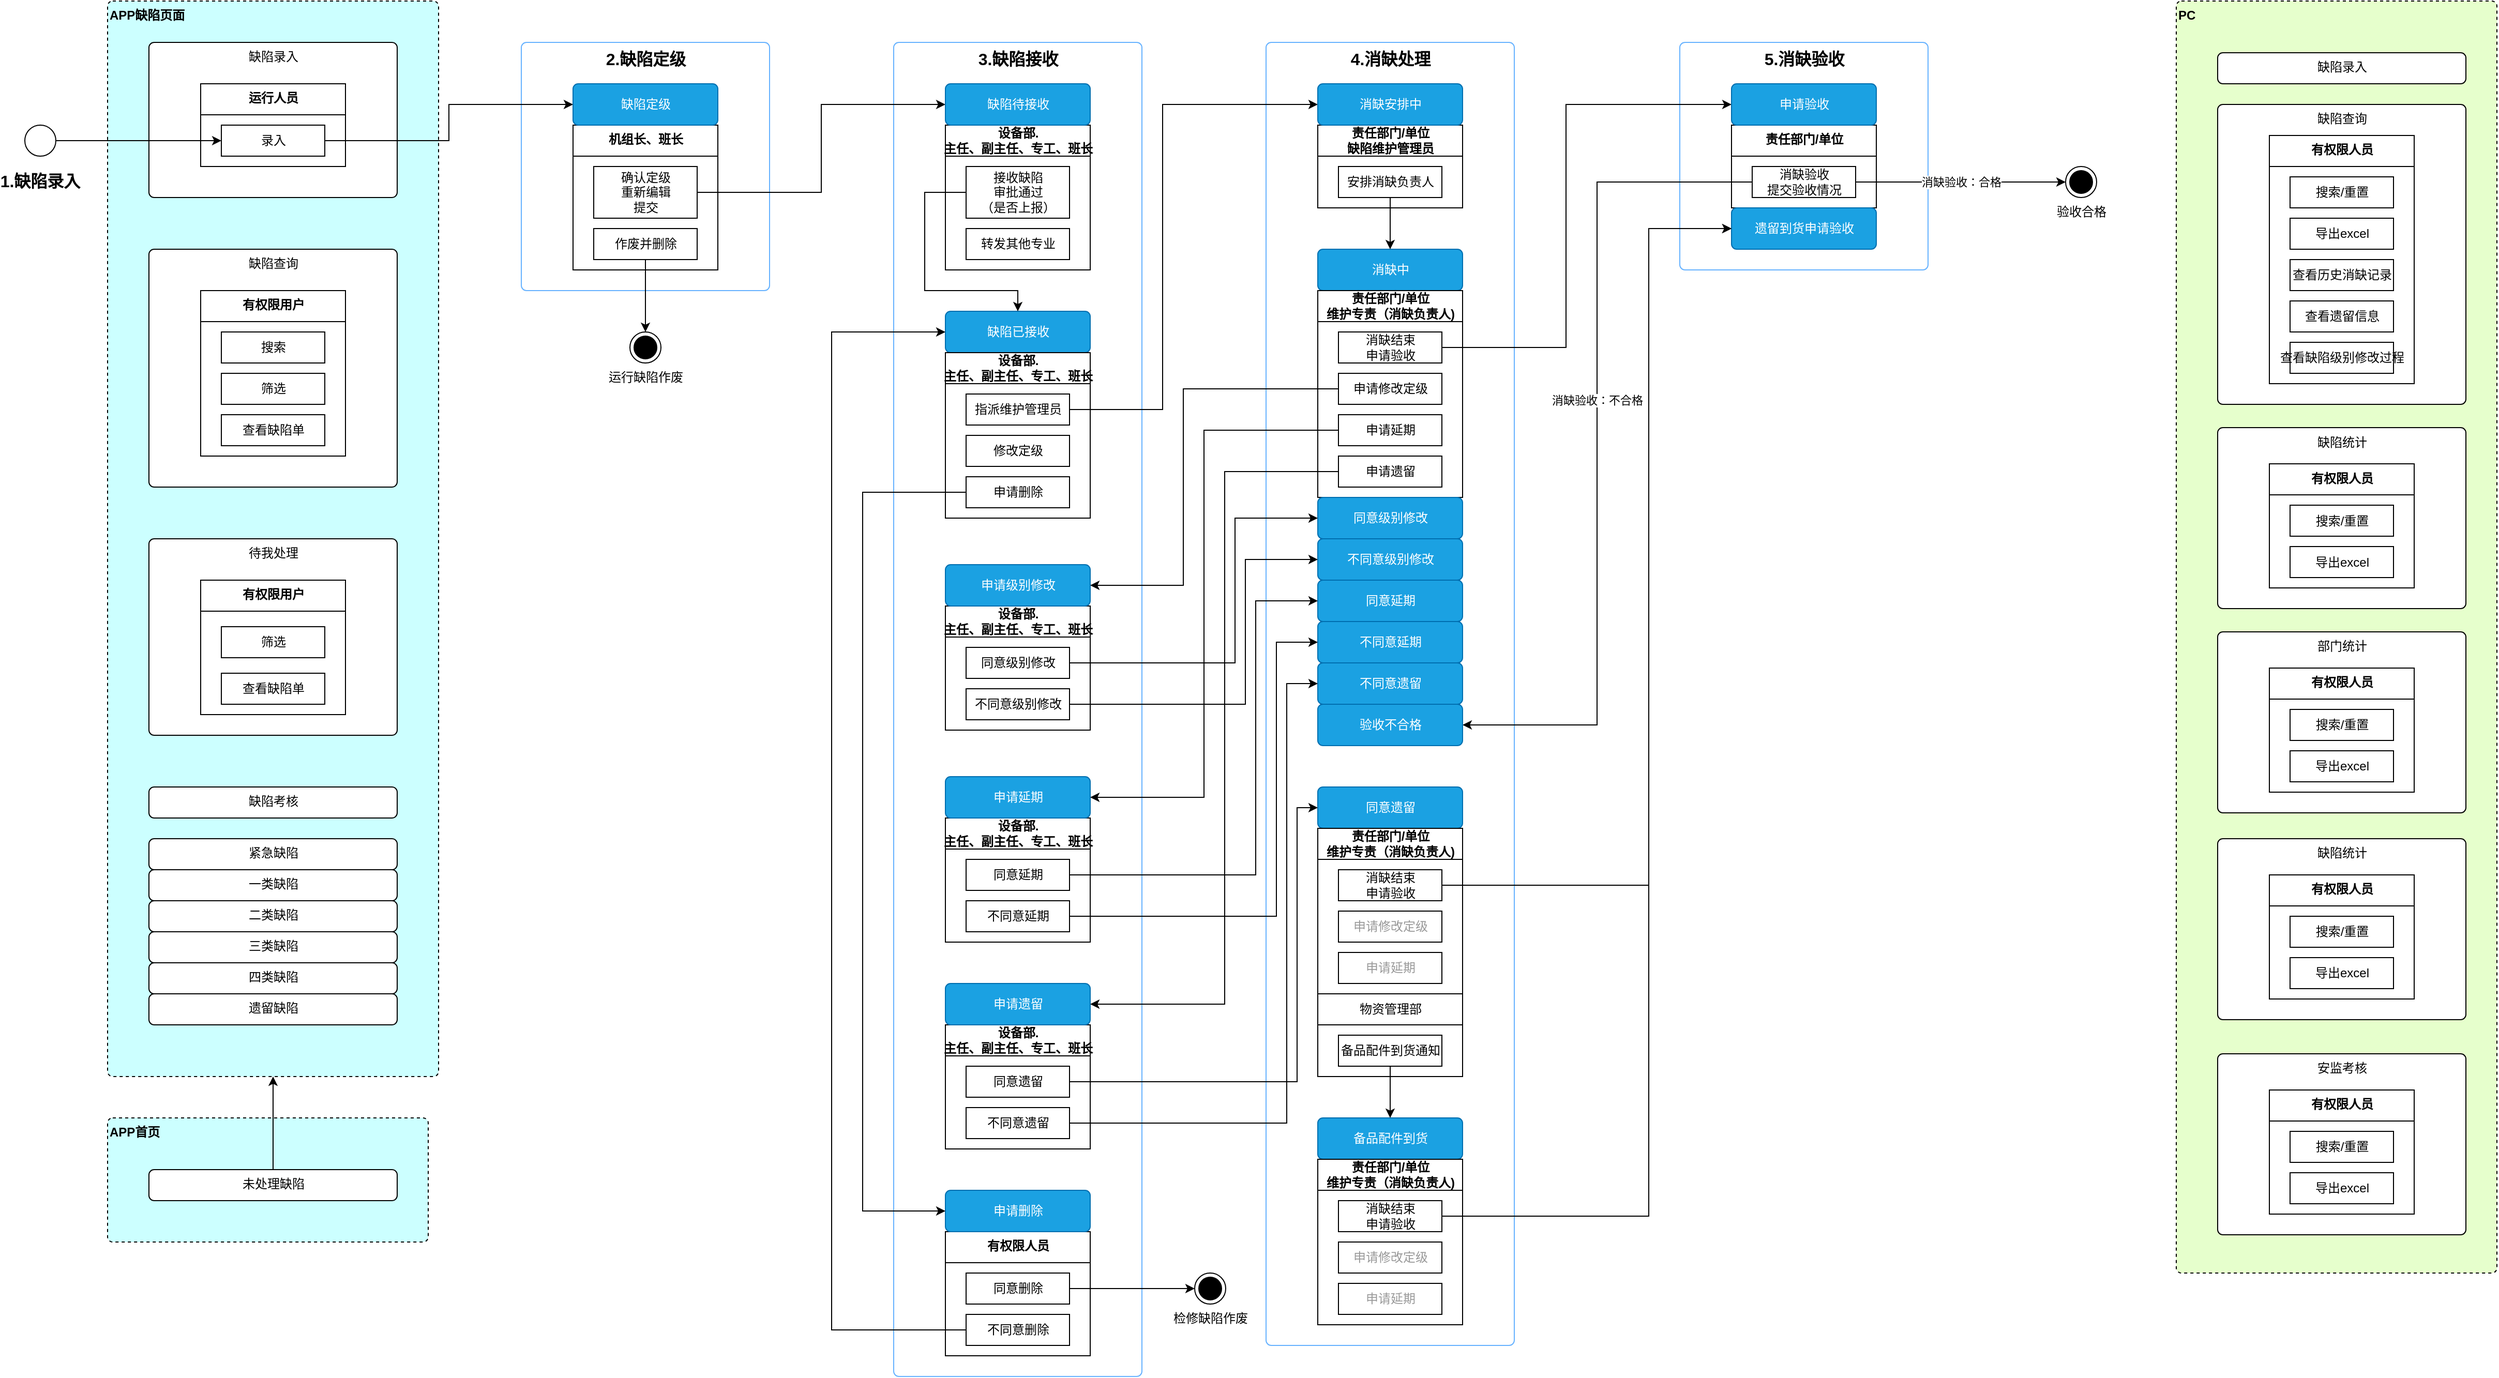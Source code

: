 <mxfile>
    <diagram id="VIUhsGWNbfFCVJHX2bP4" name="第 1 页">
        <mxGraphModel dx="786" dy="628" grid="1" gridSize="10" guides="1" tooltips="1" connect="1" arrows="1" fold="1" page="1" pageScale="1" pageWidth="827" pageHeight="1169" background="none" math="0" shadow="0">
            <root>
                <mxCell id="0"/>
                <mxCell id="1" parent="0"/>
                <mxCell id="275" value="APP缺陷页面" style="html=1;align=left;verticalAlign=top;rounded=1;absoluteArcSize=1;arcSize=10;dashed=1;strokeColor=#000000;fontColor=#000000;fillColor=#CCFFFF;fontStyle=1;fontFamily=Helvetica;" parent="1" vertex="1">
                    <mxGeometry x="120" y="40" width="320" height="1040" as="geometry"/>
                </mxCell>
                <mxCell id="4" value="缺陷录入" style="html=1;align=center;verticalAlign=top;rounded=1;absoluteArcSize=1;arcSize=10;dashed=0;fontFamily=Helvetica;fontSize=12;fillColor=#FFFFFF;" parent="1" vertex="1">
                    <mxGeometry x="160" y="80" width="240" height="150" as="geometry"/>
                </mxCell>
                <mxCell id="6" value="2.缺陷定级" style="html=1;align=center;verticalAlign=top;rounded=1;absoluteArcSize=1;arcSize=10;dashed=0;labelBorderColor=none;strokeColor=#66B2FF;fontStyle=1;fontSize=16;fontFamily=Helvetica;" parent="1" vertex="1">
                    <mxGeometry x="520" y="80" width="240" height="240" as="geometry"/>
                </mxCell>
                <mxCell id="7" value="3.缺陷接收" style="html=1;align=center;verticalAlign=top;rounded=1;absoluteArcSize=1;arcSize=10;dashed=0;labelBorderColor=none;strokeColor=#66B2FF;fontStyle=1;fontSize=16;fontFamily=Helvetica;" parent="1" vertex="1">
                    <mxGeometry x="880" y="80" width="240" height="1290" as="geometry"/>
                </mxCell>
                <mxCell id="8" value="4.消缺处理" style="html=1;align=center;verticalAlign=top;rounded=1;absoluteArcSize=1;arcSize=10;dashed=0;labelBorderColor=none;strokeColor=#66B2FF;fontStyle=1;fontSize=16;fontFamily=Helvetica;" parent="1" vertex="1">
                    <mxGeometry x="1240" y="80" width="240" height="1260" as="geometry"/>
                </mxCell>
                <mxCell id="9" value="5.消缺验收" style="html=1;align=center;verticalAlign=top;rounded=1;absoluteArcSize=1;arcSize=10;dashed=0;labelBorderColor=none;strokeColor=#66B2FF;fontStyle=1;fontSize=16;fontFamily=Helvetica;" parent="1" vertex="1">
                    <mxGeometry x="1640" y="80" width="240" height="220" as="geometry"/>
                </mxCell>
                <mxCell id="11" value="缺陷查询" style="html=1;align=center;verticalAlign=top;rounded=1;absoluteArcSize=1;arcSize=10;dashed=0;fontFamily=Helvetica;fontSize=12;fillColor=#FFFFFF;" parent="1" vertex="1">
                    <mxGeometry x="160" y="280" width="240" height="230" as="geometry"/>
                </mxCell>
                <mxCell id="15" value="缺陷考核" style="html=1;align=center;verticalAlign=top;rounded=1;absoluteArcSize=1;arcSize=10;dashed=0;fontFamily=Helvetica;fontSize=12;fillColor=#FFFFFF;" parent="1" vertex="1">
                    <mxGeometry x="160" y="800" width="240" height="30" as="geometry"/>
                </mxCell>
                <mxCell id="45" value="运行人员" style="swimlane;fontStyle=1;align=center;verticalAlign=top;childLayout=stackLayout;horizontal=1;startSize=30;horizontalStack=0;resizeParent=1;resizeParentMax=0;resizeLast=0;collapsible=0;marginBottom=0;html=1;fontFamily=Helvetica;" parent="1" vertex="1">
                    <mxGeometry x="210" y="120" width="140" height="80" as="geometry"/>
                </mxCell>
                <mxCell id="47" value="" style="swimlane;fontStyle=1;align=center;verticalAlign=top;horizontal=1;startSize=0;collapsible=0;marginBottom=0;html=1;strokeColor=none;fillColor=none;fontFamily=Helvetica;" parent="45" vertex="1">
                    <mxGeometry y="30" width="140" height="50" as="geometry"/>
                </mxCell>
                <mxCell id="48" value="录入" style="html=1;align=center;verticalAlign=middle;rotatable=0;fontFamily=Helvetica;" parent="47" vertex="1">
                    <mxGeometry width="100" height="30" relative="1" as="geometry">
                        <mxPoint x="20" y="10" as="offset"/>
                    </mxGeometry>
                </mxCell>
                <mxCell id="52" value="机组长、班长" style="swimlane;fontStyle=1;align=center;verticalAlign=top;childLayout=stackLayout;horizontal=1;startSize=30;horizontalStack=0;resizeParent=1;resizeParentMax=0;resizeLast=0;collapsible=0;marginBottom=0;html=1;fontFamily=Helvetica;" parent="1" vertex="1">
                    <mxGeometry x="570" y="160" width="140" height="140" as="geometry"/>
                </mxCell>
                <mxCell id="53" value="" style="swimlane;fontStyle=1;align=center;verticalAlign=top;horizontal=1;startSize=0;collapsible=0;marginBottom=0;html=1;strokeColor=none;fillColor=none;fontFamily=Helvetica;" parent="52" vertex="1">
                    <mxGeometry y="30" width="140" height="110" as="geometry"/>
                </mxCell>
                <mxCell id="54" value="确认定级&lt;br&gt;重新编辑&lt;br&gt;提交" style="html=1;align=center;verticalAlign=middle;rotatable=0;fontFamily=Helvetica;" parent="53" vertex="1">
                    <mxGeometry width="100" height="50" relative="1" as="geometry">
                        <mxPoint x="20" y="10" as="offset"/>
                    </mxGeometry>
                </mxCell>
                <mxCell id="58" value="作废并删除" style="html=1;align=center;verticalAlign=middle;rotatable=0;fontFamily=Helvetica;" parent="53" vertex="1">
                    <mxGeometry x="20" y="70" width="100" height="30" as="geometry"/>
                </mxCell>
                <mxCell id="62" value="&lt;span style=&quot;&quot;&gt;设备部.&lt;br&gt;主任、副主任、&lt;/span&gt;&lt;span style=&quot;&quot;&gt;专工、班长&lt;/span&gt;" style="swimlane;fontStyle=1;align=center;verticalAlign=middle;childLayout=stackLayout;horizontal=1;startSize=30;horizontalStack=0;resizeParent=1;resizeParentMax=0;resizeLast=0;collapsible=0;marginBottom=0;html=1;fontFamily=Helvetica;" parent="1" vertex="1">
                    <mxGeometry x="930" y="160" width="140" height="140" as="geometry"/>
                </mxCell>
                <mxCell id="63" value="" style="swimlane;fontStyle=1;align=center;verticalAlign=top;horizontal=1;startSize=0;collapsible=0;marginBottom=0;html=1;strokeColor=none;fillColor=none;fontFamily=Helvetica;" parent="62" vertex="1">
                    <mxGeometry y="30" width="140" height="110" as="geometry"/>
                </mxCell>
                <mxCell id="64" value="接收缺陷&lt;br&gt;审批通过&lt;br&gt;（是否上报）" style="html=1;align=center;verticalAlign=middle;rotatable=0;fontFamily=Helvetica;" parent="63" vertex="1">
                    <mxGeometry width="100" height="50" relative="1" as="geometry">
                        <mxPoint x="20" y="10" as="offset"/>
                    </mxGeometry>
                </mxCell>
                <mxCell id="65" value="转发其他专业" style="html=1;align=center;verticalAlign=middle;rotatable=0;fontFamily=Helvetica;" parent="63" vertex="1">
                    <mxGeometry x="20" y="70" width="100" height="30" as="geometry"/>
                </mxCell>
                <mxCell id="78" value="&lt;span style=&quot;&quot;&gt;责任部门/单位&lt;br&gt;缺陷维护管理员&lt;br&gt;&lt;/span&gt;" style="swimlane;fontStyle=1;align=center;verticalAlign=middle;childLayout=stackLayout;horizontal=1;startSize=30;horizontalStack=0;resizeParent=1;resizeParentMax=0;resizeLast=0;collapsible=0;marginBottom=0;html=1;fontFamily=Helvetica;" parent="1" vertex="1">
                    <mxGeometry x="1290" y="160" width="140" height="80" as="geometry"/>
                </mxCell>
                <mxCell id="79" value="" style="swimlane;fontStyle=1;align=center;verticalAlign=top;horizontal=1;startSize=0;collapsible=0;marginBottom=0;html=1;strokeColor=none;fillColor=none;fontFamily=Helvetica;" parent="78" vertex="1">
                    <mxGeometry y="30" width="140" height="50" as="geometry"/>
                </mxCell>
                <mxCell id="80" value="安排消缺负责人" style="html=1;align=center;verticalAlign=middle;rotatable=0;fontFamily=Helvetica;" parent="79" vertex="1">
                    <mxGeometry width="100" height="30" relative="1" as="geometry">
                        <mxPoint x="20" y="10" as="offset"/>
                    </mxGeometry>
                </mxCell>
                <mxCell id="86" value="&lt;span style=&quot;&quot;&gt;责任部门/单位&lt;/span&gt;" style="swimlane;fontStyle=1;align=center;verticalAlign=top;childLayout=stackLayout;horizontal=1;startSize=30;horizontalStack=0;resizeParent=1;resizeParentMax=0;resizeLast=0;collapsible=0;marginBottom=0;html=1;fontFamily=Helvetica;" parent="1" vertex="1">
                    <mxGeometry x="1690" y="160" width="140" height="80" as="geometry"/>
                </mxCell>
                <mxCell id="87" value="" style="swimlane;fontStyle=1;align=center;verticalAlign=top;horizontal=1;startSize=0;collapsible=0;marginBottom=0;html=1;strokeColor=none;fillColor=none;fontFamily=Helvetica;" parent="86" vertex="1">
                    <mxGeometry y="30" width="140" height="50" as="geometry"/>
                </mxCell>
                <mxCell id="88" value="消缺验收&lt;br&gt;提交验收情况" style="html=1;align=center;verticalAlign=middle;rotatable=0;fontFamily=Helvetica;" parent="87" vertex="1">
                    <mxGeometry width="100" height="30" relative="1" as="geometry">
                        <mxPoint x="20" y="10" as="offset"/>
                    </mxGeometry>
                </mxCell>
                <mxCell id="95" value="有权限人员" style="swimlane;fontStyle=1;align=center;verticalAlign=top;childLayout=stackLayout;horizontal=1;startSize=30;horizontalStack=0;resizeParent=1;resizeParentMax=0;resizeLast=0;collapsible=0;marginBottom=0;html=1;fontFamily=Helvetica;" parent="1" vertex="1">
                    <mxGeometry x="930" y="1230" width="140" height="120" as="geometry"/>
                </mxCell>
                <mxCell id="96" value="" style="swimlane;fontStyle=1;align=center;verticalAlign=top;horizontal=1;startSize=0;collapsible=0;marginBottom=0;html=1;strokeColor=none;fillColor=none;fontFamily=Helvetica;" parent="95" vertex="1">
                    <mxGeometry y="30" width="140" height="90" as="geometry"/>
                </mxCell>
                <mxCell id="97" value="同意删除" style="html=1;align=center;verticalAlign=middle;rotatable=0;fontFamily=Helvetica;" parent="96" vertex="1">
                    <mxGeometry width="100" height="30" relative="1" as="geometry">
                        <mxPoint x="20" y="10" as="offset"/>
                    </mxGeometry>
                </mxCell>
                <mxCell id="166" value="不同意删除" style="html=1;align=center;verticalAlign=middle;rotatable=0;fontFamily=Helvetica;" parent="96" vertex="1">
                    <mxGeometry x="20" y="50" width="100" height="30" as="geometry"/>
                </mxCell>
                <mxCell id="125" style="edgeStyle=orthogonalEdgeStyle;rounded=0;orthogonalLoop=1;jettySize=auto;html=1;exitX=1;exitY=0.5;exitDx=0;exitDy=0;fontFamily=Helvetica;" parent="1" source="99" target="48" edge="1">
                    <mxGeometry relative="1" as="geometry"/>
                </mxCell>
                <mxCell id="99" value="&#10;&#10;&#10;&#10;1.缺陷录入" style="ellipse;fillColor=#ffffff;strokeColor=#000000;fontSize=16;fontStyle=1;fontFamily=Helvetica;" parent="1" vertex="1">
                    <mxGeometry x="40" y="160" width="30" height="30" as="geometry"/>
                </mxCell>
                <mxCell id="110" value="&lt;br&gt;&lt;br&gt;&lt;br&gt;&lt;br&gt;验收合格" style="ellipse;html=1;shape=endState;fillColor=#000000;strokeColor=#000000;fontFamily=Helvetica;" parent="1" vertex="1">
                    <mxGeometry x="2013" y="200" width="30" height="30" as="geometry"/>
                </mxCell>
                <mxCell id="128" style="edgeStyle=orthogonalEdgeStyle;rounded=0;orthogonalLoop=1;jettySize=auto;html=1;exitX=1;exitY=0.5;exitDx=0;exitDy=0;entryX=0;entryY=0.5;entryDx=0;entryDy=0;fontFamily=Helvetica;" parent="1" source="54" target="130" edge="1">
                    <mxGeometry relative="1" as="geometry"/>
                </mxCell>
                <mxCell id="124" value="缺陷定级" style="html=1;align=center;verticalAlign=middle;rounded=1;absoluteArcSize=1;arcSize=10;dashed=0;labelBackgroundColor=none;shadow=0;fillColor=#1ba1e2;strokeColor=#006EAF;fontColor=#ffffff;fontFamily=Helvetica;" parent="1" vertex="1">
                    <mxGeometry x="570" y="120" width="140" height="40" as="geometry"/>
                </mxCell>
                <mxCell id="126" style="edgeStyle=orthogonalEdgeStyle;rounded=0;orthogonalLoop=1;jettySize=auto;html=1;exitX=1;exitY=0.5;exitDx=0;exitDy=0;entryX=0;entryY=0.5;entryDx=0;entryDy=0;fontFamily=Helvetica;" parent="1" source="48" target="124" edge="1">
                    <mxGeometry relative="1" as="geometry"/>
                </mxCell>
                <mxCell id="130" value="缺陷待接收" style="html=1;align=center;verticalAlign=middle;rounded=1;absoluteArcSize=1;arcSize=10;dashed=0;labelBackgroundColor=none;shadow=0;fillColor=#1ba1e2;strokeColor=#006EAF;fontColor=#ffffff;fontFamily=Helvetica;" parent="1" vertex="1">
                    <mxGeometry x="930" y="120" width="140" height="40" as="geometry"/>
                </mxCell>
                <mxCell id="137" style="edgeStyle=orthogonalEdgeStyle;rounded=0;orthogonalLoop=1;jettySize=auto;html=1;exitX=1;exitY=0.5;exitDx=0;exitDy=0;entryX=0;entryY=0.5;entryDx=0;entryDy=0;fontFamily=Helvetica;" parent="1" source="145" target="133" edge="1">
                    <mxGeometry relative="1" as="geometry">
                        <Array as="points">
                            <mxPoint x="1140" y="435"/>
                            <mxPoint x="1140" y="140"/>
                        </Array>
                    </mxGeometry>
                </mxCell>
                <mxCell id="131" value="缺陷已接收" style="html=1;align=center;verticalAlign=middle;rounded=1;absoluteArcSize=1;arcSize=10;dashed=0;labelBackgroundColor=none;shadow=0;fillColor=#1ba1e2;strokeColor=#006EAF;fontColor=#ffffff;fontFamily=Helvetica;" parent="1" vertex="1">
                    <mxGeometry x="930" y="340" width="140" height="40" as="geometry"/>
                </mxCell>
                <mxCell id="133" value="消缺安排中" style="html=1;align=center;verticalAlign=middle;rounded=1;absoluteArcSize=1;arcSize=10;dashed=0;labelBackgroundColor=none;shadow=0;fillColor=#1ba1e2;strokeColor=#006EAF;fontColor=#ffffff;fontFamily=Helvetica;" parent="1" vertex="1">
                    <mxGeometry x="1290" y="120" width="140" height="40" as="geometry"/>
                </mxCell>
                <mxCell id="139" value="" style="edgeStyle=orthogonalEdgeStyle;rounded=0;orthogonalLoop=1;jettySize=auto;html=1;exitX=1;exitY=0.5;exitDx=0;exitDy=0;entryX=0;entryY=0.5;entryDx=0;entryDy=0;fontFamily=Helvetica;" parent="1" source="149" target="136" edge="1">
                    <mxGeometry x="-0.143" relative="1" as="geometry">
                        <Array as="points">
                            <mxPoint x="1530" y="375"/>
                            <mxPoint x="1530" y="140"/>
                        </Array>
                        <mxPoint as="offset"/>
                    </mxGeometry>
                </mxCell>
                <mxCell id="134" value="消缺中" style="html=1;align=center;verticalAlign=middle;rounded=1;absoluteArcSize=1;arcSize=10;dashed=0;labelBackgroundColor=none;shadow=0;fillColor=#1ba1e2;strokeColor=#006EAF;fontColor=#ffffff;fontFamily=Helvetica;" parent="1" vertex="1">
                    <mxGeometry x="1290" y="280" width="140" height="40" as="geometry"/>
                </mxCell>
                <mxCell id="157" value="消缺验收：合格" style="edgeStyle=orthogonalEdgeStyle;rounded=0;orthogonalLoop=1;jettySize=auto;html=1;exitX=1;exitY=0.5;exitDx=0;exitDy=0;entryX=0;entryY=0.5;entryDx=0;entryDy=0;fontFamily=Helvetica;" parent="1" source="88" target="110" edge="1">
                    <mxGeometry relative="1" as="geometry">
                        <mxPoint x="2040" y="215" as="targetPoint"/>
                    </mxGeometry>
                </mxCell>
                <mxCell id="136" value="申请验收" style="html=1;align=center;verticalAlign=middle;rounded=1;absoluteArcSize=1;arcSize=10;dashed=0;labelBackgroundColor=none;shadow=0;fillColor=#1ba1e2;strokeColor=#006EAF;fontColor=#ffffff;fontFamily=Helvetica;" parent="1" vertex="1">
                    <mxGeometry x="1690" y="120" width="140" height="40" as="geometry"/>
                </mxCell>
                <mxCell id="141" value="&lt;span style=&quot;&quot;&gt;设备部.&lt;br&gt;主任、副主任、&lt;/span&gt;&lt;span style=&quot;&quot;&gt;专工、班长&lt;/span&gt;" style="swimlane;fontStyle=1;align=center;verticalAlign=middle;childLayout=stackLayout;horizontal=1;startSize=30;horizontalStack=0;resizeParent=1;resizeParentMax=0;resizeLast=0;collapsible=0;marginBottom=0;html=1;fontFamily=Helvetica;" parent="1" vertex="1">
                    <mxGeometry x="930" y="380" width="140" height="160" as="geometry"/>
                </mxCell>
                <mxCell id="142" value="" style="swimlane;fontStyle=1;align=center;verticalAlign=top;horizontal=1;startSize=0;collapsible=0;marginBottom=0;html=1;strokeColor=none;fillColor=none;fontFamily=Helvetica;" parent="141" vertex="1">
                    <mxGeometry y="30" width="140" height="130" as="geometry"/>
                </mxCell>
                <mxCell id="143" value="修改定级" style="html=1;align=center;verticalAlign=middle;rotatable=0;fontFamily=Helvetica;" parent="142" vertex="1">
                    <mxGeometry width="100" height="30" relative="1" as="geometry">
                        <mxPoint x="20" y="50" as="offset"/>
                    </mxGeometry>
                </mxCell>
                <mxCell id="144" value="申请删除" style="html=1;align=center;verticalAlign=middle;rotatable=0;fontFamily=Helvetica;" parent="142" vertex="1">
                    <mxGeometry x="20" y="90" width="100" height="30" as="geometry"/>
                </mxCell>
                <mxCell id="145" value="指派维护管理员" style="html=1;align=center;verticalAlign=middle;rotatable=0;fontFamily=Helvetica;" parent="142" vertex="1">
                    <mxGeometry x="20" y="10" width="100" height="30" as="geometry"/>
                </mxCell>
                <mxCell id="146" value="&lt;span style=&quot;&quot;&gt;责任部门/单位&lt;/span&gt;&lt;br&gt;&lt;span style=&quot;&quot;&gt;维护专责（消缺负责人)&lt;/span&gt;" style="swimlane;fontStyle=1;align=center;verticalAlign=middle;childLayout=stackLayout;horizontal=1;startSize=30;horizontalStack=0;resizeParent=1;resizeParentMax=0;resizeLast=0;collapsible=0;marginBottom=0;html=1;fontFamily=Helvetica;" parent="1" vertex="1">
                    <mxGeometry x="1290" y="320" width="140" height="200" as="geometry"/>
                </mxCell>
                <mxCell id="147" value="" style="swimlane;fontStyle=1;align=center;verticalAlign=top;horizontal=1;startSize=0;collapsible=0;marginBottom=0;html=1;strokeColor=none;fillColor=none;fontFamily=Helvetica;" parent="146" vertex="1">
                    <mxGeometry y="30" width="140" height="170" as="geometry"/>
                </mxCell>
                <mxCell id="149" value="消缺结束&lt;br&gt;申请验收" style="html=1;align=center;verticalAlign=middle;rotatable=0;fontFamily=Helvetica;" parent="147" vertex="1">
                    <mxGeometry x="20" y="10" width="100" height="30" as="geometry"/>
                </mxCell>
                <mxCell id="151" value="申请延期" style="html=1;align=center;verticalAlign=middle;rotatable=0;fontFamily=Helvetica;" parent="147" vertex="1">
                    <mxGeometry x="20" y="90" width="100" height="30" as="geometry"/>
                </mxCell>
                <mxCell id="152" value="申请遗留" style="html=1;align=center;verticalAlign=middle;rotatable=0;fontFamily=Helvetica;" parent="147" vertex="1">
                    <mxGeometry x="20" y="130" width="100" height="30" as="geometry"/>
                </mxCell>
                <mxCell id="150" value="申请修改定级" style="html=1;align=center;verticalAlign=middle;rotatable=0;fontFamily=Helvetica;" parent="147" vertex="1">
                    <mxGeometry x="20" y="50" width="100" height="30" as="geometry"/>
                </mxCell>
                <mxCell id="153" value="" style="edgeStyle=orthogonalEdgeStyle;rounded=0;orthogonalLoop=1;jettySize=auto;html=1;exitX=0.5;exitY=1;exitDx=0;exitDy=0;entryX=0.5;entryY=0;entryDx=0;entryDy=0;fontFamily=Helvetica;" parent="1" source="80" target="134" edge="1">
                    <mxGeometry relative="1" as="geometry"/>
                </mxCell>
                <mxCell id="154" value="" style="edgeStyle=orthogonalEdgeStyle;rounded=0;orthogonalLoop=1;jettySize=auto;html=1;exitX=0;exitY=0.5;exitDx=0;exitDy=0;entryX=0.5;entryY=0;entryDx=0;entryDy=0;fontFamily=Helvetica;" parent="1" source="64" target="131" edge="1">
                    <mxGeometry relative="1" as="geometry">
                        <Array as="points">
                            <mxPoint x="910" y="225"/>
                            <mxPoint x="910" y="320"/>
                            <mxPoint x="1000" y="320"/>
                        </Array>
                    </mxGeometry>
                </mxCell>
                <mxCell id="158" value="消缺验收：不合格" style="edgeStyle=orthogonalEdgeStyle;rounded=0;orthogonalLoop=1;jettySize=auto;html=1;exitX=0;exitY=0.5;exitDx=0;exitDy=0;entryX=1;entryY=0.5;entryDx=0;entryDy=0;fontFamily=Helvetica;" parent="1" source="88" target="232" edge="1">
                    <mxGeometry x="-0.104" relative="1" as="geometry">
                        <Array as="points">
                            <mxPoint x="1560" y="215"/>
                            <mxPoint x="1560" y="740"/>
                        </Array>
                        <mxPoint as="offset"/>
                    </mxGeometry>
                </mxCell>
                <mxCell id="160" value="&lt;br&gt;&lt;br&gt;&lt;br&gt;&lt;br&gt;运行缺陷作废" style="ellipse;html=1;shape=endState;fillColor=#000000;strokeColor=#000000;direction=south;fontFamily=Helvetica;" parent="1" vertex="1">
                    <mxGeometry x="625" y="360" width="30" height="30" as="geometry"/>
                </mxCell>
                <mxCell id="161" style="edgeStyle=orthogonalEdgeStyle;rounded=0;orthogonalLoop=1;jettySize=auto;html=1;exitX=0.5;exitY=1;exitDx=0;exitDy=0;entryX=0;entryY=0.5;entryDx=0;entryDy=0;fontFamily=Helvetica;" parent="1" source="58" target="160" edge="1">
                    <mxGeometry relative="1" as="geometry"/>
                </mxCell>
                <mxCell id="162" value="申请删除" style="html=1;align=center;verticalAlign=middle;rounded=1;absoluteArcSize=1;arcSize=10;dashed=0;labelBackgroundColor=none;shadow=0;fillColor=#1ba1e2;strokeColor=#006EAF;fontColor=#ffffff;fontFamily=Helvetica;" parent="1" vertex="1">
                    <mxGeometry x="930" y="1190" width="140" height="40" as="geometry"/>
                </mxCell>
                <mxCell id="164" value="&lt;br&gt;&lt;br&gt;&lt;br&gt;&lt;br&gt;检修缺陷作废" style="ellipse;html=1;shape=endState;fillColor=#000000;strokeColor=#000000;direction=south;fontFamily=Helvetica;" parent="1" vertex="1">
                    <mxGeometry x="1171" y="1270" width="30" height="30" as="geometry"/>
                </mxCell>
                <mxCell id="168" style="edgeStyle=orthogonalEdgeStyle;rounded=0;orthogonalLoop=1;jettySize=auto;html=1;exitX=0;exitY=0.5;exitDx=0;exitDy=0;entryX=0;entryY=0.5;entryDx=0;entryDy=0;fontFamily=Helvetica;" parent="1" source="166" target="131" edge="1">
                    <mxGeometry relative="1" as="geometry">
                        <Array as="points">
                            <mxPoint x="820" y="1325"/>
                            <mxPoint x="820" y="360"/>
                        </Array>
                    </mxGeometry>
                </mxCell>
                <mxCell id="167" style="edgeStyle=orthogonalEdgeStyle;rounded=0;orthogonalLoop=1;jettySize=auto;html=1;exitX=1;exitY=0.5;exitDx=0;exitDy=0;entryX=0.5;entryY=1;entryDx=0;entryDy=0;fontFamily=Helvetica;" parent="1" source="97" target="164" edge="1">
                    <mxGeometry relative="1" as="geometry"/>
                </mxCell>
                <mxCell id="169" style="edgeStyle=orthogonalEdgeStyle;rounded=0;orthogonalLoop=1;jettySize=auto;html=1;exitX=0;exitY=0.5;exitDx=0;exitDy=0;entryX=0;entryY=0.5;entryDx=0;entryDy=0;fontFamily=Helvetica;" parent="1" source="144" target="162" edge="1">
                    <mxGeometry relative="1" as="geometry">
                        <Array as="points">
                            <mxPoint x="850" y="515"/>
                            <mxPoint x="850" y="1210"/>
                        </Array>
                    </mxGeometry>
                </mxCell>
                <mxCell id="170" value="&lt;span style=&quot;&quot;&gt;设备部.&lt;br&gt;主任、副主任、&lt;/span&gt;&lt;span style=&quot;&quot;&gt;专工、班长&lt;/span&gt;" style="swimlane;fontStyle=1;align=center;verticalAlign=middle;childLayout=stackLayout;horizontal=1;startSize=30;horizontalStack=0;resizeParent=1;resizeParentMax=0;resizeLast=0;collapsible=0;marginBottom=0;html=1;fontFamily=Helvetica;" parent="1" vertex="1">
                    <mxGeometry x="930" y="1030" width="140" height="120" as="geometry"/>
                </mxCell>
                <mxCell id="171" value="" style="swimlane;fontStyle=1;align=center;verticalAlign=top;horizontal=1;startSize=0;collapsible=0;marginBottom=0;html=1;strokeColor=none;fillColor=none;fontFamily=Helvetica;" parent="170" vertex="1">
                    <mxGeometry y="30" width="140" height="90" as="geometry"/>
                </mxCell>
                <mxCell id="172" value="同意遗留" style="html=1;align=center;verticalAlign=middle;rotatable=0;fontFamily=Helvetica;" parent="171" vertex="1">
                    <mxGeometry width="100" height="30" relative="1" as="geometry">
                        <mxPoint x="20" y="10" as="offset"/>
                    </mxGeometry>
                </mxCell>
                <mxCell id="173" value="不同意遗留" style="html=1;align=center;verticalAlign=middle;rotatable=0;fontFamily=Helvetica;" parent="171" vertex="1">
                    <mxGeometry x="20" y="50" width="100" height="30" as="geometry"/>
                </mxCell>
                <mxCell id="174" value="申请遗留" style="html=1;align=center;verticalAlign=middle;rounded=1;absoluteArcSize=1;arcSize=10;dashed=0;labelBackgroundColor=none;shadow=0;fillColor=#1ba1e2;strokeColor=#006EAF;fontColor=#ffffff;fontFamily=Helvetica;" parent="1" vertex="1">
                    <mxGeometry x="930" y="990" width="140" height="40" as="geometry"/>
                </mxCell>
                <mxCell id="176" value="&lt;span style=&quot;&quot;&gt;设备部.&lt;br&gt;主任、副主任、&lt;/span&gt;&lt;span style=&quot;&quot;&gt;专工、班长&lt;/span&gt;" style="swimlane;fontStyle=1;align=center;verticalAlign=middle;childLayout=stackLayout;horizontal=1;startSize=30;horizontalStack=0;resizeParent=1;resizeParentMax=0;resizeLast=0;collapsible=0;marginBottom=0;html=1;fontFamily=Helvetica;" parent="1" vertex="1">
                    <mxGeometry x="930" y="830" width="140" height="120" as="geometry"/>
                </mxCell>
                <mxCell id="177" value="" style="swimlane;fontStyle=1;align=center;verticalAlign=top;horizontal=1;startSize=0;collapsible=0;marginBottom=0;html=1;strokeColor=none;fillColor=none;fontFamily=Helvetica;" parent="176" vertex="1">
                    <mxGeometry y="30" width="140" height="90" as="geometry"/>
                </mxCell>
                <mxCell id="178" value="同意延期" style="html=1;align=center;verticalAlign=middle;rotatable=0;fontFamily=Helvetica;" parent="177" vertex="1">
                    <mxGeometry width="100" height="30" relative="1" as="geometry">
                        <mxPoint x="20" y="10" as="offset"/>
                    </mxGeometry>
                </mxCell>
                <mxCell id="179" value="不同意延期" style="html=1;align=center;verticalAlign=middle;rotatable=0;fontFamily=Helvetica;" parent="177" vertex="1">
                    <mxGeometry x="20" y="50" width="100" height="30" as="geometry"/>
                </mxCell>
                <mxCell id="180" value="申请延期" style="html=1;align=center;verticalAlign=middle;rounded=1;absoluteArcSize=1;arcSize=10;dashed=0;labelBackgroundColor=none;shadow=0;fillColor=#1ba1e2;strokeColor=#006EAF;fontColor=#ffffff;fontFamily=Helvetica;" parent="1" vertex="1">
                    <mxGeometry x="930" y="790" width="140" height="40" as="geometry"/>
                </mxCell>
                <mxCell id="185" value="同意延期" style="html=1;align=center;verticalAlign=middle;rounded=1;absoluteArcSize=1;arcSize=10;dashed=0;labelBackgroundColor=none;shadow=0;fillColor=#1ba1e2;strokeColor=#006EAF;fontColor=#ffffff;fontFamily=Helvetica;" parent="1" vertex="1">
                    <mxGeometry x="1290" y="600" width="140" height="40" as="geometry"/>
                </mxCell>
                <mxCell id="194" value="&lt;span style=&quot;font-weight: 400&quot;&gt;物资管理部&lt;/span&gt;" style="swimlane;fontStyle=1;align=center;verticalAlign=middle;childLayout=stackLayout;horizontal=1;startSize=30;horizontalStack=0;resizeParent=1;resizeParentMax=0;resizeLast=0;collapsible=0;marginBottom=0;html=1;fontFamily=Helvetica;" parent="1" vertex="1">
                    <mxGeometry x="1290" y="1000" width="140" height="80" as="geometry"/>
                </mxCell>
                <mxCell id="195" value="" style="swimlane;fontStyle=1;align=center;verticalAlign=top;horizontal=1;startSize=0;collapsible=0;marginBottom=0;html=1;strokeColor=none;fillColor=none;fontFamily=Helvetica;" parent="194" vertex="1">
                    <mxGeometry y="30" width="140" height="50" as="geometry"/>
                </mxCell>
                <mxCell id="196" value="备品配件到货通知" style="html=1;align=center;verticalAlign=middle;rotatable=0;fontFamily=Helvetica;" parent="195" vertex="1">
                    <mxGeometry x="20" y="10" width="100" height="30" as="geometry"/>
                </mxCell>
                <mxCell id="201" value="&lt;span style=&quot;&quot;&gt;设备部.&lt;br&gt;主任、副主任、&lt;/span&gt;&lt;span style=&quot;&quot;&gt;专工、班长&lt;/span&gt;" style="swimlane;fontStyle=1;align=center;verticalAlign=middle;childLayout=stackLayout;horizontal=1;startSize=30;horizontalStack=0;resizeParent=1;resizeParentMax=0;resizeLast=0;collapsible=0;marginBottom=0;html=1;fontFamily=Helvetica;" parent="1" vertex="1">
                    <mxGeometry x="930" y="625" width="140" height="120" as="geometry"/>
                </mxCell>
                <mxCell id="202" value="" style="swimlane;fontStyle=1;align=center;verticalAlign=top;horizontal=1;startSize=0;collapsible=0;marginBottom=0;html=1;strokeColor=none;fillColor=none;fontFamily=Helvetica;" parent="201" vertex="1">
                    <mxGeometry y="30" width="140" height="90" as="geometry"/>
                </mxCell>
                <mxCell id="203" value="同意级别修改" style="html=1;align=center;verticalAlign=middle;rotatable=0;fontFamily=Helvetica;" parent="202" vertex="1">
                    <mxGeometry width="100" height="30" relative="1" as="geometry">
                        <mxPoint x="20" y="10" as="offset"/>
                    </mxGeometry>
                </mxCell>
                <mxCell id="204" value="不同意级别修改" style="html=1;align=center;verticalAlign=middle;rotatable=0;fontFamily=Helvetica;" parent="202" vertex="1">
                    <mxGeometry x="20" y="50" width="100" height="30" as="geometry"/>
                </mxCell>
                <mxCell id="205" value="申请级别修改" style="html=1;align=center;verticalAlign=middle;rounded=1;absoluteArcSize=1;arcSize=10;dashed=0;labelBackgroundColor=none;shadow=0;fillColor=#1ba1e2;strokeColor=#006EAF;fontColor=#ffffff;fontFamily=Helvetica;" parent="1" vertex="1">
                    <mxGeometry x="930" y="585" width="140" height="40" as="geometry"/>
                </mxCell>
                <mxCell id="207" style="edgeStyle=orthogonalEdgeStyle;rounded=0;orthogonalLoop=1;jettySize=auto;html=1;exitX=0;exitY=0.5;exitDx=0;exitDy=0;entryX=1;entryY=0.5;entryDx=0;entryDy=0;fontFamily=Helvetica;" parent="1" source="150" target="205" edge="1">
                    <mxGeometry relative="1" as="geometry">
                        <Array as="points">
                            <mxPoint x="1160" y="415"/>
                            <mxPoint x="1160" y="605"/>
                        </Array>
                    </mxGeometry>
                </mxCell>
                <mxCell id="208" style="edgeStyle=orthogonalEdgeStyle;rounded=0;orthogonalLoop=1;jettySize=auto;html=1;exitX=0;exitY=0.5;exitDx=0;exitDy=0;entryX=1;entryY=0.5;entryDx=0;entryDy=0;fontFamily=Helvetica;" parent="1" source="151" target="180" edge="1">
                    <mxGeometry relative="1" as="geometry">
                        <Array as="points">
                            <mxPoint x="1180" y="455"/>
                            <mxPoint x="1180" y="810"/>
                        </Array>
                    </mxGeometry>
                </mxCell>
                <mxCell id="209" style="edgeStyle=orthogonalEdgeStyle;rounded=0;orthogonalLoop=1;jettySize=auto;html=1;exitX=0;exitY=0.5;exitDx=0;exitDy=0;entryX=1;entryY=0.5;entryDx=0;entryDy=0;fontFamily=Helvetica;" parent="1" source="152" target="174" edge="1">
                    <mxGeometry relative="1" as="geometry">
                        <Array as="points">
                            <mxPoint x="1200" y="495"/>
                            <mxPoint x="1200" y="1010"/>
                        </Array>
                    </mxGeometry>
                </mxCell>
                <mxCell id="218" value="同意级别修改" style="html=1;align=center;verticalAlign=middle;rounded=1;absoluteArcSize=1;arcSize=10;dashed=0;labelBackgroundColor=none;shadow=0;fillColor=#1ba1e2;strokeColor=#006EAF;fontColor=#ffffff;fontFamily=Helvetica;" parent="1" vertex="1">
                    <mxGeometry x="1290" y="520" width="140" height="40" as="geometry"/>
                </mxCell>
                <mxCell id="229" value="不同意级别修改" style="html=1;align=center;verticalAlign=middle;rounded=1;absoluteArcSize=1;arcSize=10;dashed=0;labelBackgroundColor=none;shadow=0;fillColor=#1ba1e2;strokeColor=#006EAF;fontColor=#ffffff;fontFamily=Helvetica;" parent="1" vertex="1">
                    <mxGeometry x="1290" y="560" width="140" height="40" as="geometry"/>
                </mxCell>
                <mxCell id="230" value="不同意延期" style="html=1;align=center;verticalAlign=middle;rounded=1;absoluteArcSize=1;arcSize=10;dashed=0;labelBackgroundColor=none;shadow=0;fillColor=#1ba1e2;strokeColor=#006EAF;fontColor=#ffffff;fontFamily=Helvetica;" parent="1" vertex="1">
                    <mxGeometry x="1290" y="640" width="140" height="40" as="geometry"/>
                </mxCell>
                <mxCell id="231" value="不同意遗留" style="html=1;align=center;verticalAlign=middle;rounded=1;absoluteArcSize=1;arcSize=10;dashed=0;labelBackgroundColor=none;shadow=0;fillColor=#1ba1e2;strokeColor=#006EAF;fontColor=#ffffff;fontFamily=Helvetica;" parent="1" vertex="1">
                    <mxGeometry x="1290" y="680" width="140" height="40" as="geometry"/>
                </mxCell>
                <mxCell id="232" value="验收不合格" style="html=1;align=center;verticalAlign=middle;rounded=1;absoluteArcSize=1;arcSize=10;dashed=0;labelBackgroundColor=none;shadow=0;fillColor=#1ba1e2;strokeColor=#006EAF;fontColor=#ffffff;fontFamily=Helvetica;" parent="1" vertex="1">
                    <mxGeometry x="1290" y="720" width="140" height="40" as="geometry"/>
                </mxCell>
                <mxCell id="233" style="edgeStyle=orthogonalEdgeStyle;rounded=0;orthogonalLoop=1;jettySize=auto;html=1;exitX=1;exitY=0.5;exitDx=0;exitDy=0;entryX=0;entryY=0.5;entryDx=0;entryDy=0;fontFamily=Helvetica;" parent="1" source="203" target="218" edge="1">
                    <mxGeometry relative="1" as="geometry">
                        <Array as="points">
                            <mxPoint x="1210" y="680"/>
                            <mxPoint x="1210" y="540"/>
                        </Array>
                    </mxGeometry>
                </mxCell>
                <mxCell id="234" style="edgeStyle=orthogonalEdgeStyle;rounded=0;orthogonalLoop=1;jettySize=auto;html=1;exitX=1;exitY=0.5;exitDx=0;exitDy=0;entryX=0;entryY=0.5;entryDx=0;entryDy=0;fontFamily=Helvetica;" parent="1" source="204" target="229" edge="1">
                    <mxGeometry relative="1" as="geometry">
                        <Array as="points">
                            <mxPoint x="1220" y="720"/>
                            <mxPoint x="1220" y="580"/>
                        </Array>
                    </mxGeometry>
                </mxCell>
                <mxCell id="235" style="edgeStyle=orthogonalEdgeStyle;rounded=0;orthogonalLoop=1;jettySize=auto;html=1;exitX=1;exitY=0.5;exitDx=0;exitDy=0;entryX=0;entryY=0.5;entryDx=0;entryDy=0;fontFamily=Helvetica;" parent="1" source="178" target="185" edge="1">
                    <mxGeometry relative="1" as="geometry">
                        <Array as="points">
                            <mxPoint x="1230" y="885"/>
                            <mxPoint x="1230" y="620"/>
                        </Array>
                    </mxGeometry>
                </mxCell>
                <mxCell id="236" style="edgeStyle=orthogonalEdgeStyle;rounded=0;orthogonalLoop=1;jettySize=auto;html=1;exitX=1;exitY=0.5;exitDx=0;exitDy=0;entryX=0;entryY=0.5;entryDx=0;entryDy=0;fontFamily=Helvetica;" parent="1" source="179" target="230" edge="1">
                    <mxGeometry relative="1" as="geometry">
                        <Array as="points">
                            <mxPoint x="1250" y="925"/>
                            <mxPoint x="1250" y="660"/>
                        </Array>
                    </mxGeometry>
                </mxCell>
                <mxCell id="237" style="edgeStyle=orthogonalEdgeStyle;rounded=0;orthogonalLoop=1;jettySize=auto;html=1;exitX=1;exitY=0.5;exitDx=0;exitDy=0;entryX=0;entryY=0.5;entryDx=0;entryDy=0;fontFamily=Helvetica;" parent="1" source="173" target="231" edge="1">
                    <mxGeometry relative="1" as="geometry">
                        <Array as="points">
                            <mxPoint x="1260" y="1125"/>
                            <mxPoint x="1260" y="700"/>
                        </Array>
                    </mxGeometry>
                </mxCell>
                <mxCell id="238" value="同意遗留" style="html=1;align=center;verticalAlign=middle;rounded=1;absoluteArcSize=1;arcSize=10;dashed=0;labelBackgroundColor=none;shadow=0;fillColor=#1ba1e2;strokeColor=#006EAF;fontColor=#ffffff;fontFamily=Helvetica;" parent="1" vertex="1">
                    <mxGeometry x="1290" y="800" width="140" height="40" as="geometry"/>
                </mxCell>
                <mxCell id="239" value="&lt;span style=&quot;&quot;&gt;责任部门/单位&lt;/span&gt;&lt;br&gt;&lt;span style=&quot;&quot;&gt;维护专责（消缺负责人)&lt;/span&gt;" style="swimlane;fontStyle=1;align=center;verticalAlign=middle;childLayout=stackLayout;horizontal=1;startSize=30;horizontalStack=0;resizeParent=1;resizeParentMax=0;resizeLast=0;collapsible=0;marginBottom=0;html=1;fontFamily=Helvetica;" parent="1" vertex="1">
                    <mxGeometry x="1290" y="840" width="140" height="160" as="geometry"/>
                </mxCell>
                <mxCell id="240" value="" style="swimlane;fontStyle=1;align=center;verticalAlign=top;horizontal=1;startSize=0;collapsible=0;marginBottom=0;html=1;strokeColor=none;fillColor=none;fontFamily=Helvetica;" parent="239" vertex="1">
                    <mxGeometry y="30" width="140" height="130" as="geometry"/>
                </mxCell>
                <mxCell id="241" value="消缺结束&lt;br&gt;申请验收" style="html=1;align=center;verticalAlign=middle;rotatable=0;fontFamily=Helvetica;" parent="240" vertex="1">
                    <mxGeometry x="20" y="10" width="100" height="30" as="geometry"/>
                </mxCell>
                <mxCell id="242" value="申请延期" style="html=1;align=center;verticalAlign=middle;rotatable=0;fontColor=#999999;fontFamily=Helvetica;" parent="240" vertex="1">
                    <mxGeometry x="20" y="90" width="100" height="30" as="geometry"/>
                </mxCell>
                <mxCell id="244" value="申请修改定级" style="html=1;align=center;verticalAlign=middle;rotatable=0;fontColor=#999999;fontFamily=Helvetica;" parent="240" vertex="1">
                    <mxGeometry x="20" y="50" width="100" height="30" as="geometry"/>
                </mxCell>
                <mxCell id="245" value="备品配件到货" style="html=1;align=center;verticalAlign=middle;rounded=1;absoluteArcSize=1;arcSize=10;dashed=0;labelBackgroundColor=none;shadow=0;fillColor=#1ba1e2;strokeColor=#006EAF;fontColor=#ffffff;fontFamily=Helvetica;" parent="1" vertex="1">
                    <mxGeometry x="1290" y="1120" width="140" height="40" as="geometry"/>
                </mxCell>
                <mxCell id="247" style="edgeStyle=orthogonalEdgeStyle;rounded=0;orthogonalLoop=1;jettySize=auto;html=1;exitX=0.5;exitY=1;exitDx=0;exitDy=0;fontColor=#999999;fontFamily=Helvetica;" parent="1" source="196" target="245" edge="1">
                    <mxGeometry relative="1" as="geometry"/>
                </mxCell>
                <mxCell id="248" value="遗留到货申请验收" style="html=1;align=center;verticalAlign=middle;rounded=1;absoluteArcSize=1;arcSize=10;dashed=0;labelBackgroundColor=none;shadow=0;fillColor=#1ba1e2;strokeColor=#006EAF;fontColor=#ffffff;fontFamily=Helvetica;" parent="1" vertex="1">
                    <mxGeometry x="1690" y="240" width="140" height="40" as="geometry"/>
                </mxCell>
                <mxCell id="249" style="edgeStyle=orthogonalEdgeStyle;rounded=0;orthogonalLoop=1;jettySize=auto;html=1;exitX=1;exitY=0.5;exitDx=0;exitDy=0;entryX=0;entryY=0.5;entryDx=0;entryDy=0;fontColor=#999999;fontFamily=Helvetica;" parent="1" source="241" target="248" edge="1">
                    <mxGeometry relative="1" as="geometry">
                        <Array as="points">
                            <mxPoint x="1610" y="895"/>
                            <mxPoint x="1610" y="260"/>
                        </Array>
                    </mxGeometry>
                </mxCell>
                <mxCell id="250" value="&lt;span style=&quot;&quot;&gt;责任部门/单位&lt;/span&gt;&lt;br&gt;&lt;span style=&quot;&quot;&gt;维护专责（消缺负责人)&lt;/span&gt;" style="swimlane;fontStyle=1;align=center;verticalAlign=middle;childLayout=stackLayout;horizontal=1;startSize=30;horizontalStack=0;resizeParent=1;resizeParentMax=0;resizeLast=0;collapsible=0;marginBottom=0;html=1;fontFamily=Helvetica;" parent="1" vertex="1">
                    <mxGeometry x="1290" y="1160" width="140" height="160" as="geometry"/>
                </mxCell>
                <mxCell id="251" value="" style="swimlane;fontStyle=1;align=center;verticalAlign=top;horizontal=1;startSize=0;collapsible=0;marginBottom=0;html=1;strokeColor=none;fillColor=none;fontFamily=Helvetica;" parent="250" vertex="1">
                    <mxGeometry y="30" width="140" height="130" as="geometry"/>
                </mxCell>
                <mxCell id="253" value="申请延期" style="html=1;align=center;verticalAlign=middle;rotatable=0;fontColor=#999999;fontFamily=Helvetica;" parent="251" vertex="1">
                    <mxGeometry x="20" y="90" width="100" height="30" as="geometry"/>
                </mxCell>
                <mxCell id="254" value="申请修改定级" style="html=1;align=center;verticalAlign=middle;rotatable=0;fontColor=#999999;fontFamily=Helvetica;" parent="251" vertex="1">
                    <mxGeometry x="20" y="50" width="100" height="30" as="geometry"/>
                </mxCell>
                <mxCell id="274" value="消缺结束&lt;br&gt;申请验收" style="html=1;align=center;verticalAlign=middle;rotatable=0;fontFamily=Helvetica;" parent="251" vertex="1">
                    <mxGeometry x="20" y="10" width="100" height="30" as="geometry"/>
                </mxCell>
                <mxCell id="255" style="edgeStyle=orthogonalEdgeStyle;rounded=0;orthogonalLoop=1;jettySize=auto;html=1;entryX=0;entryY=0.5;entryDx=0;entryDy=0;fontColor=#999999;exitX=1;exitY=0.5;exitDx=0;exitDy=0;fontFamily=Helvetica;" parent="1" source="274" target="248" edge="1">
                    <mxGeometry relative="1" as="geometry">
                        <mxPoint x="1530" y="1240" as="sourcePoint"/>
                        <Array as="points">
                            <mxPoint x="1610" y="1215"/>
                            <mxPoint x="1610" y="260"/>
                        </Array>
                    </mxGeometry>
                </mxCell>
                <mxCell id="261" value="有权限用户" style="swimlane;fontStyle=1;align=center;verticalAlign=top;childLayout=stackLayout;horizontal=1;startSize=30;horizontalStack=0;resizeParent=1;resizeParentMax=0;resizeLast=0;collapsible=0;marginBottom=0;html=1;fontFamily=Helvetica;" parent="1" vertex="1">
                    <mxGeometry x="210" y="320" width="140" height="160" as="geometry"/>
                </mxCell>
                <mxCell id="262" value="" style="swimlane;fontStyle=1;align=center;verticalAlign=top;horizontal=1;startSize=0;collapsible=0;marginBottom=0;html=1;strokeColor=none;fillColor=none;fontFamily=Helvetica;" parent="261" vertex="1">
                    <mxGeometry y="30" width="140" height="130" as="geometry"/>
                </mxCell>
                <mxCell id="263" value="搜索" style="html=1;align=center;verticalAlign=middle;rotatable=0;fontFamily=Helvetica;" parent="262" vertex="1">
                    <mxGeometry width="100" height="30" relative="1" as="geometry">
                        <mxPoint x="20" y="10" as="offset"/>
                    </mxGeometry>
                </mxCell>
                <mxCell id="264" value="筛选" style="html=1;align=center;verticalAlign=middle;rotatable=0;fontFamily=Helvetica;" parent="262" vertex="1">
                    <mxGeometry x="20" y="50" width="100" height="30" as="geometry"/>
                </mxCell>
                <mxCell id="265" value="查看缺陷单" style="html=1;align=center;verticalAlign=middle;rotatable=0;fontFamily=Helvetica;" parent="262" vertex="1">
                    <mxGeometry x="20" y="90" width="100" height="30" as="geometry"/>
                </mxCell>
                <mxCell id="266" value="待我处理" style="html=1;align=center;verticalAlign=top;rounded=1;absoluteArcSize=1;arcSize=10;dashed=0;fontFamily=Helvetica;fontSize=12;fillColor=#FFFFFF;" parent="1" vertex="1">
                    <mxGeometry x="160" y="560" width="240" height="190" as="geometry"/>
                </mxCell>
                <mxCell id="268" value="有权限用户" style="swimlane;fontStyle=1;align=center;verticalAlign=top;childLayout=stackLayout;horizontal=1;startSize=30;horizontalStack=0;resizeParent=1;resizeParentMax=0;resizeLast=0;collapsible=0;marginBottom=0;html=1;fontFamily=Helvetica;" parent="1" vertex="1">
                    <mxGeometry x="210" y="600" width="140" height="130" as="geometry"/>
                </mxCell>
                <mxCell id="269" value="" style="swimlane;fontStyle=1;align=center;verticalAlign=top;horizontal=1;startSize=0;collapsible=0;marginBottom=0;html=1;strokeColor=none;fillColor=none;fontFamily=Helvetica;" parent="268" vertex="1">
                    <mxGeometry y="30" width="140" height="100" as="geometry"/>
                </mxCell>
                <mxCell id="271" value="筛选" style="html=1;align=center;verticalAlign=middle;rotatable=0;fontFamily=Helvetica;" parent="269" vertex="1">
                    <mxGeometry x="20" y="15" width="100" height="30" as="geometry"/>
                </mxCell>
                <mxCell id="272" value="查看缺陷单" style="html=1;align=center;verticalAlign=middle;rotatable=0;fontFamily=Helvetica;" parent="269" vertex="1">
                    <mxGeometry x="20" y="60" width="100" height="30" as="geometry"/>
                </mxCell>
                <mxCell id="273" style="edgeStyle=orthogonalEdgeStyle;rounded=0;orthogonalLoop=1;jettySize=auto;html=1;exitX=1;exitY=0.5;exitDx=0;exitDy=0;entryX=0;entryY=0.5;entryDx=0;entryDy=0;fontColor=#999999;fontFamily=Helvetica;" parent="1" source="172" target="238" edge="1">
                    <mxGeometry relative="1" as="geometry">
                        <Array as="points">
                            <mxPoint x="1270" y="1085"/>
                            <mxPoint x="1270" y="820"/>
                        </Array>
                    </mxGeometry>
                </mxCell>
                <mxCell id="276" value="APP首页" style="html=1;align=left;verticalAlign=top;rounded=1;absoluteArcSize=1;arcSize=10;dashed=1;strokeColor=#000000;fontColor=#000000;fillColor=#CCFFFF;fontStyle=1;fontFamily=Helvetica;" parent="1" vertex="1">
                    <mxGeometry x="120" y="1120" width="310" height="120" as="geometry"/>
                </mxCell>
                <mxCell id="291" style="edgeStyle=orthogonalEdgeStyle;rounded=0;orthogonalLoop=1;jettySize=auto;html=1;exitX=0.5;exitY=0;exitDx=0;exitDy=0;entryX=0.5;entryY=1;entryDx=0;entryDy=0;fontFamily=Helvetica;" edge="1" parent="1" source="286" target="275">
                    <mxGeometry relative="1" as="geometry"/>
                </mxCell>
                <mxCell id="286" value="未处理缺陷" style="html=1;align=center;verticalAlign=top;rounded=1;absoluteArcSize=1;arcSize=10;dashed=0;fontFamily=Helvetica;fontSize=12;fillColor=#FFFFFF;" vertex="1" parent="1">
                    <mxGeometry x="160" y="1170" width="240" height="30" as="geometry"/>
                </mxCell>
                <mxCell id="292" value="紧急缺陷" style="html=1;align=center;verticalAlign=top;rounded=1;absoluteArcSize=1;arcSize=10;dashed=0;fontFamily=Helvetica;fontSize=12;fillColor=#FFFFFF;" vertex="1" parent="1">
                    <mxGeometry x="160" y="850" width="240" height="30" as="geometry"/>
                </mxCell>
                <mxCell id="293" value="一类缺陷" style="html=1;align=center;verticalAlign=top;rounded=1;absoluteArcSize=1;arcSize=10;dashed=0;fontFamily=Helvetica;fontSize=12;fillColor=#FFFFFF;" vertex="1" parent="1">
                    <mxGeometry x="160" y="880" width="240" height="30" as="geometry"/>
                </mxCell>
                <mxCell id="294" value="二类缺陷" style="html=1;align=center;verticalAlign=top;rounded=1;absoluteArcSize=1;arcSize=10;dashed=0;fontFamily=Helvetica;fontSize=12;fillColor=#FFFFFF;" vertex="1" parent="1">
                    <mxGeometry x="160" y="910" width="240" height="30" as="geometry"/>
                </mxCell>
                <mxCell id="295" value="三类缺陷" style="html=1;align=center;verticalAlign=top;rounded=1;absoluteArcSize=1;arcSize=10;dashed=0;fontFamily=Helvetica;fontSize=12;fillColor=#FFFFFF;" vertex="1" parent="1">
                    <mxGeometry x="160" y="940" width="240" height="30" as="geometry"/>
                </mxCell>
                <mxCell id="296" value="四类缺陷" style="html=1;align=center;verticalAlign=top;rounded=1;absoluteArcSize=1;arcSize=10;dashed=0;fontFamily=Helvetica;fontSize=12;fillColor=#FFFFFF;" vertex="1" parent="1">
                    <mxGeometry x="160" y="970" width="240" height="30" as="geometry"/>
                </mxCell>
                <mxCell id="297" value="遗留缺陷" style="html=1;align=center;verticalAlign=top;rounded=1;absoluteArcSize=1;arcSize=10;dashed=0;fontFamily=Helvetica;fontSize=12;fillColor=#FFFFFF;" vertex="1" parent="1">
                    <mxGeometry x="160" y="1000" width="240" height="30" as="geometry"/>
                </mxCell>
                <mxCell id="298" value="PC" style="html=1;align=left;verticalAlign=top;rounded=1;absoluteArcSize=1;arcSize=10;dashed=1;strokeColor=#000000;fontColor=#000000;fillColor=#E6FFCC;fontStyle=1;fontFamily=Helvetica;" vertex="1" parent="1">
                    <mxGeometry x="2120" y="40" width="310" height="1230" as="geometry"/>
                </mxCell>
                <mxCell id="299" value="缺陷录入" style="html=1;align=center;verticalAlign=top;rounded=1;absoluteArcSize=1;arcSize=10;dashed=0;fontFamily=Helvetica;fontSize=12;fillColor=#FFFFFF;" vertex="1" parent="1">
                    <mxGeometry x="2160" y="90" width="240" height="30" as="geometry"/>
                </mxCell>
                <mxCell id="300" value="缺陷查询" style="html=1;align=center;verticalAlign=top;rounded=1;absoluteArcSize=1;arcSize=10;dashed=0;fontFamily=Helvetica;fontSize=12;fillColor=#FFFFFF;" vertex="1" parent="1">
                    <mxGeometry x="2160" y="140" width="240" height="290" as="geometry"/>
                </mxCell>
                <mxCell id="305" value="有权限人员" style="swimlane;fontStyle=1;align=center;verticalAlign=top;childLayout=stackLayout;horizontal=1;startSize=30;horizontalStack=0;resizeParent=1;resizeParentMax=0;resizeLast=0;collapsible=0;marginBottom=0;html=1;fontFamily=Helvetica;" vertex="1" parent="1">
                    <mxGeometry x="2210" y="170" width="140" height="240" as="geometry"/>
                </mxCell>
                <mxCell id="306" value="" style="swimlane;fontStyle=1;align=center;verticalAlign=top;horizontal=1;startSize=0;collapsible=0;marginBottom=0;html=1;strokeColor=none;fillColor=none;fontFamily=Helvetica;" vertex="1" parent="305">
                    <mxGeometry y="30" width="140" height="210" as="geometry"/>
                </mxCell>
                <mxCell id="307" value="搜索/重置" style="html=1;align=center;verticalAlign=middle;rotatable=0;fontFamily=Helvetica;" vertex="1" parent="306">
                    <mxGeometry width="100" height="30" relative="1" as="geometry">
                        <mxPoint x="20" y="10" as="offset"/>
                    </mxGeometry>
                </mxCell>
                <mxCell id="308" value="导出excel" style="html=1;align=center;verticalAlign=middle;rotatable=0;fontFamily=Helvetica;" vertex="1" parent="306">
                    <mxGeometry x="20" y="50" width="100" height="30" as="geometry"/>
                </mxCell>
                <mxCell id="309" value="查看历史消缺记录" style="html=1;align=center;verticalAlign=middle;rotatable=0;fontFamily=Helvetica;" vertex="1" parent="306">
                    <mxGeometry x="20" y="90" width="100" height="30" as="geometry"/>
                </mxCell>
                <mxCell id="310" value="查看缺陷级别修改过程" style="html=1;align=center;verticalAlign=middle;rotatable=0;fontFamily=Helvetica;" vertex="1" parent="306">
                    <mxGeometry x="20" y="170" width="100" height="30" as="geometry"/>
                </mxCell>
                <mxCell id="311" value="查看遗留信息" style="html=1;align=center;verticalAlign=middle;rotatable=0;fontFamily=Helvetica;" vertex="1" parent="306">
                    <mxGeometry x="20" y="130" width="100" height="30" as="geometry"/>
                </mxCell>
                <mxCell id="312" value="缺陷统计" style="html=1;align=center;verticalAlign=top;rounded=1;absoluteArcSize=1;arcSize=10;dashed=0;fontFamily=Helvetica;fontSize=12;fillColor=#FFFFFF;" vertex="1" parent="1">
                    <mxGeometry x="2160" y="452.5" width="240" height="175" as="geometry"/>
                </mxCell>
                <mxCell id="313" value="有权限人员" style="swimlane;fontStyle=1;align=center;verticalAlign=top;childLayout=stackLayout;horizontal=1;startSize=30;horizontalStack=0;resizeParent=1;resizeParentMax=0;resizeLast=0;collapsible=0;marginBottom=0;html=1;fontFamily=Helvetica;" vertex="1" parent="1">
                    <mxGeometry x="2210" y="487.5" width="140" height="120" as="geometry"/>
                </mxCell>
                <mxCell id="314" value="" style="swimlane;fontStyle=1;align=center;verticalAlign=top;horizontal=1;startSize=0;collapsible=0;marginBottom=0;html=1;strokeColor=none;fillColor=none;fontFamily=Helvetica;" vertex="1" parent="313">
                    <mxGeometry y="30" width="140" height="90" as="geometry"/>
                </mxCell>
                <mxCell id="315" value="搜索/重置" style="html=1;align=center;verticalAlign=middle;rotatable=0;fontFamily=Helvetica;" vertex="1" parent="314">
                    <mxGeometry width="100" height="30" relative="1" as="geometry">
                        <mxPoint x="20" y="10" as="offset"/>
                    </mxGeometry>
                </mxCell>
                <mxCell id="316" value="导出excel" style="html=1;align=center;verticalAlign=middle;rotatable=0;fontFamily=Helvetica;" vertex="1" parent="314">
                    <mxGeometry x="20" y="50" width="100" height="30" as="geometry"/>
                </mxCell>
                <mxCell id="320" value="部门统计" style="html=1;align=center;verticalAlign=top;rounded=1;absoluteArcSize=1;arcSize=10;dashed=0;fontFamily=Helvetica;fontSize=12;fillColor=#FFFFFF;" vertex="1" parent="1">
                    <mxGeometry x="2160" y="650" width="240" height="175" as="geometry"/>
                </mxCell>
                <mxCell id="321" value="有权限人员" style="swimlane;fontStyle=1;align=center;verticalAlign=top;childLayout=stackLayout;horizontal=1;startSize=30;horizontalStack=0;resizeParent=1;resizeParentMax=0;resizeLast=0;collapsible=0;marginBottom=0;html=1;fontFamily=Helvetica;" vertex="1" parent="1">
                    <mxGeometry x="2210" y="685" width="140" height="120" as="geometry"/>
                </mxCell>
                <mxCell id="322" value="" style="swimlane;fontStyle=1;align=center;verticalAlign=top;horizontal=1;startSize=0;collapsible=0;marginBottom=0;html=1;strokeColor=none;fillColor=none;fontFamily=Helvetica;" vertex="1" parent="321">
                    <mxGeometry y="30" width="140" height="90" as="geometry"/>
                </mxCell>
                <mxCell id="323" value="搜索/重置" style="html=1;align=center;verticalAlign=middle;rotatable=0;fontFamily=Helvetica;" vertex="1" parent="322">
                    <mxGeometry width="100" height="30" relative="1" as="geometry">
                        <mxPoint x="20" y="10" as="offset"/>
                    </mxGeometry>
                </mxCell>
                <mxCell id="324" value="导出excel" style="html=1;align=center;verticalAlign=middle;rotatable=0;fontFamily=Helvetica;" vertex="1" parent="322">
                    <mxGeometry x="20" y="50" width="100" height="30" as="geometry"/>
                </mxCell>
                <mxCell id="325" value="缺陷统计" style="html=1;align=center;verticalAlign=top;rounded=1;absoluteArcSize=1;arcSize=10;dashed=0;fontFamily=Helvetica;fontSize=12;fillColor=#FFFFFF;" vertex="1" parent="1">
                    <mxGeometry x="2160" y="850" width="240" height="175" as="geometry"/>
                </mxCell>
                <mxCell id="326" value="有权限人员" style="swimlane;fontStyle=1;align=center;verticalAlign=top;childLayout=stackLayout;horizontal=1;startSize=30;horizontalStack=0;resizeParent=1;resizeParentMax=0;resizeLast=0;collapsible=0;marginBottom=0;html=1;fontFamily=Helvetica;" vertex="1" parent="1">
                    <mxGeometry x="2210" y="885" width="140" height="120" as="geometry"/>
                </mxCell>
                <mxCell id="327" value="" style="swimlane;fontStyle=1;align=center;verticalAlign=top;horizontal=1;startSize=0;collapsible=0;marginBottom=0;html=1;strokeColor=none;fillColor=none;fontFamily=Helvetica;" vertex="1" parent="326">
                    <mxGeometry y="30" width="140" height="90" as="geometry"/>
                </mxCell>
                <mxCell id="328" value="搜索/重置" style="html=1;align=center;verticalAlign=middle;rotatable=0;fontFamily=Helvetica;" vertex="1" parent="327">
                    <mxGeometry width="100" height="30" relative="1" as="geometry">
                        <mxPoint x="20" y="10" as="offset"/>
                    </mxGeometry>
                </mxCell>
                <mxCell id="329" value="导出excel" style="html=1;align=center;verticalAlign=middle;rotatable=0;fontFamily=Helvetica;" vertex="1" parent="327">
                    <mxGeometry x="20" y="50" width="100" height="30" as="geometry"/>
                </mxCell>
                <mxCell id="331" value="安监考核" style="html=1;align=center;verticalAlign=top;rounded=1;absoluteArcSize=1;arcSize=10;dashed=0;fontFamily=Helvetica;fontSize=12;fillColor=#FFFFFF;" vertex="1" parent="1">
                    <mxGeometry x="2160" y="1058" width="240" height="175" as="geometry"/>
                </mxCell>
                <mxCell id="332" value="有权限人员" style="swimlane;fontStyle=1;align=center;verticalAlign=top;childLayout=stackLayout;horizontal=1;startSize=30;horizontalStack=0;resizeParent=1;resizeParentMax=0;resizeLast=0;collapsible=0;marginBottom=0;html=1;fontFamily=Helvetica;" vertex="1" parent="1">
                    <mxGeometry x="2210" y="1093" width="140" height="120" as="geometry"/>
                </mxCell>
                <mxCell id="333" value="" style="swimlane;fontStyle=1;align=center;verticalAlign=top;horizontal=1;startSize=0;collapsible=0;marginBottom=0;html=1;strokeColor=none;fillColor=none;fontFamily=Helvetica;" vertex="1" parent="332">
                    <mxGeometry y="30" width="140" height="90" as="geometry"/>
                </mxCell>
                <mxCell id="334" value="搜索/重置" style="html=1;align=center;verticalAlign=middle;rotatable=0;fontFamily=Helvetica;" vertex="1" parent="333">
                    <mxGeometry width="100" height="30" relative="1" as="geometry">
                        <mxPoint x="20" y="10" as="offset"/>
                    </mxGeometry>
                </mxCell>
                <mxCell id="335" value="导出excel" style="html=1;align=center;verticalAlign=middle;rotatable=0;fontFamily=Helvetica;" vertex="1" parent="333">
                    <mxGeometry x="20" y="50" width="100" height="30" as="geometry"/>
                </mxCell>
            </root>
        </mxGraphModel>
    </diagram>
</mxfile>
